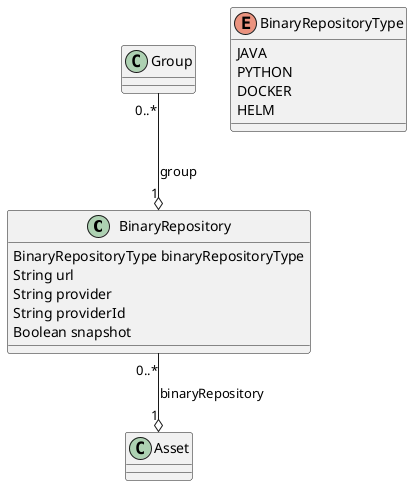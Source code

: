 @startuml

class  BinaryRepository {
     BinaryRepositoryType binaryRepositoryType
     String url
     String provider
     String providerId
     Boolean snapshot
}

enum  BinaryRepositoryType {
     JAVA
     PYTHON
     DOCKER
     HELM
}

BinaryRepository  "0..*" --o "1" Asset : binaryRepository
Group  "0..*" --o "1" BinaryRepository : group

@enduml